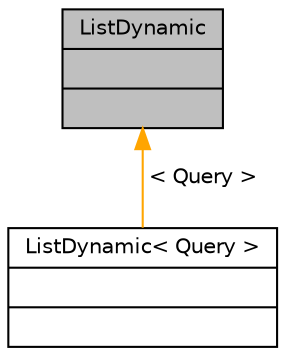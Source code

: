 digraph G
{
  edge [fontname="Helvetica",fontsize="10",labelfontname="Helvetica",labelfontsize="10"];
  node [fontname="Helvetica",fontsize="10",shape=record];
  Node1 [label="{ListDynamic\n||}",height=0.2,width=0.4,color="black", fillcolor="grey75", style="filled" fontcolor="black"];
  Node1 -> Node2 [dir="back",color="orange",fontsize="10",style="solid",label=" \< Query \>" ,fontname="Helvetica"];
  Node2 [label="{ListDynamic\< Query \>\n||}",height=0.2,width=0.4,color="black", fillcolor="white", style="filled",URL="$dd/df7/classListDynamic.html"];
}
